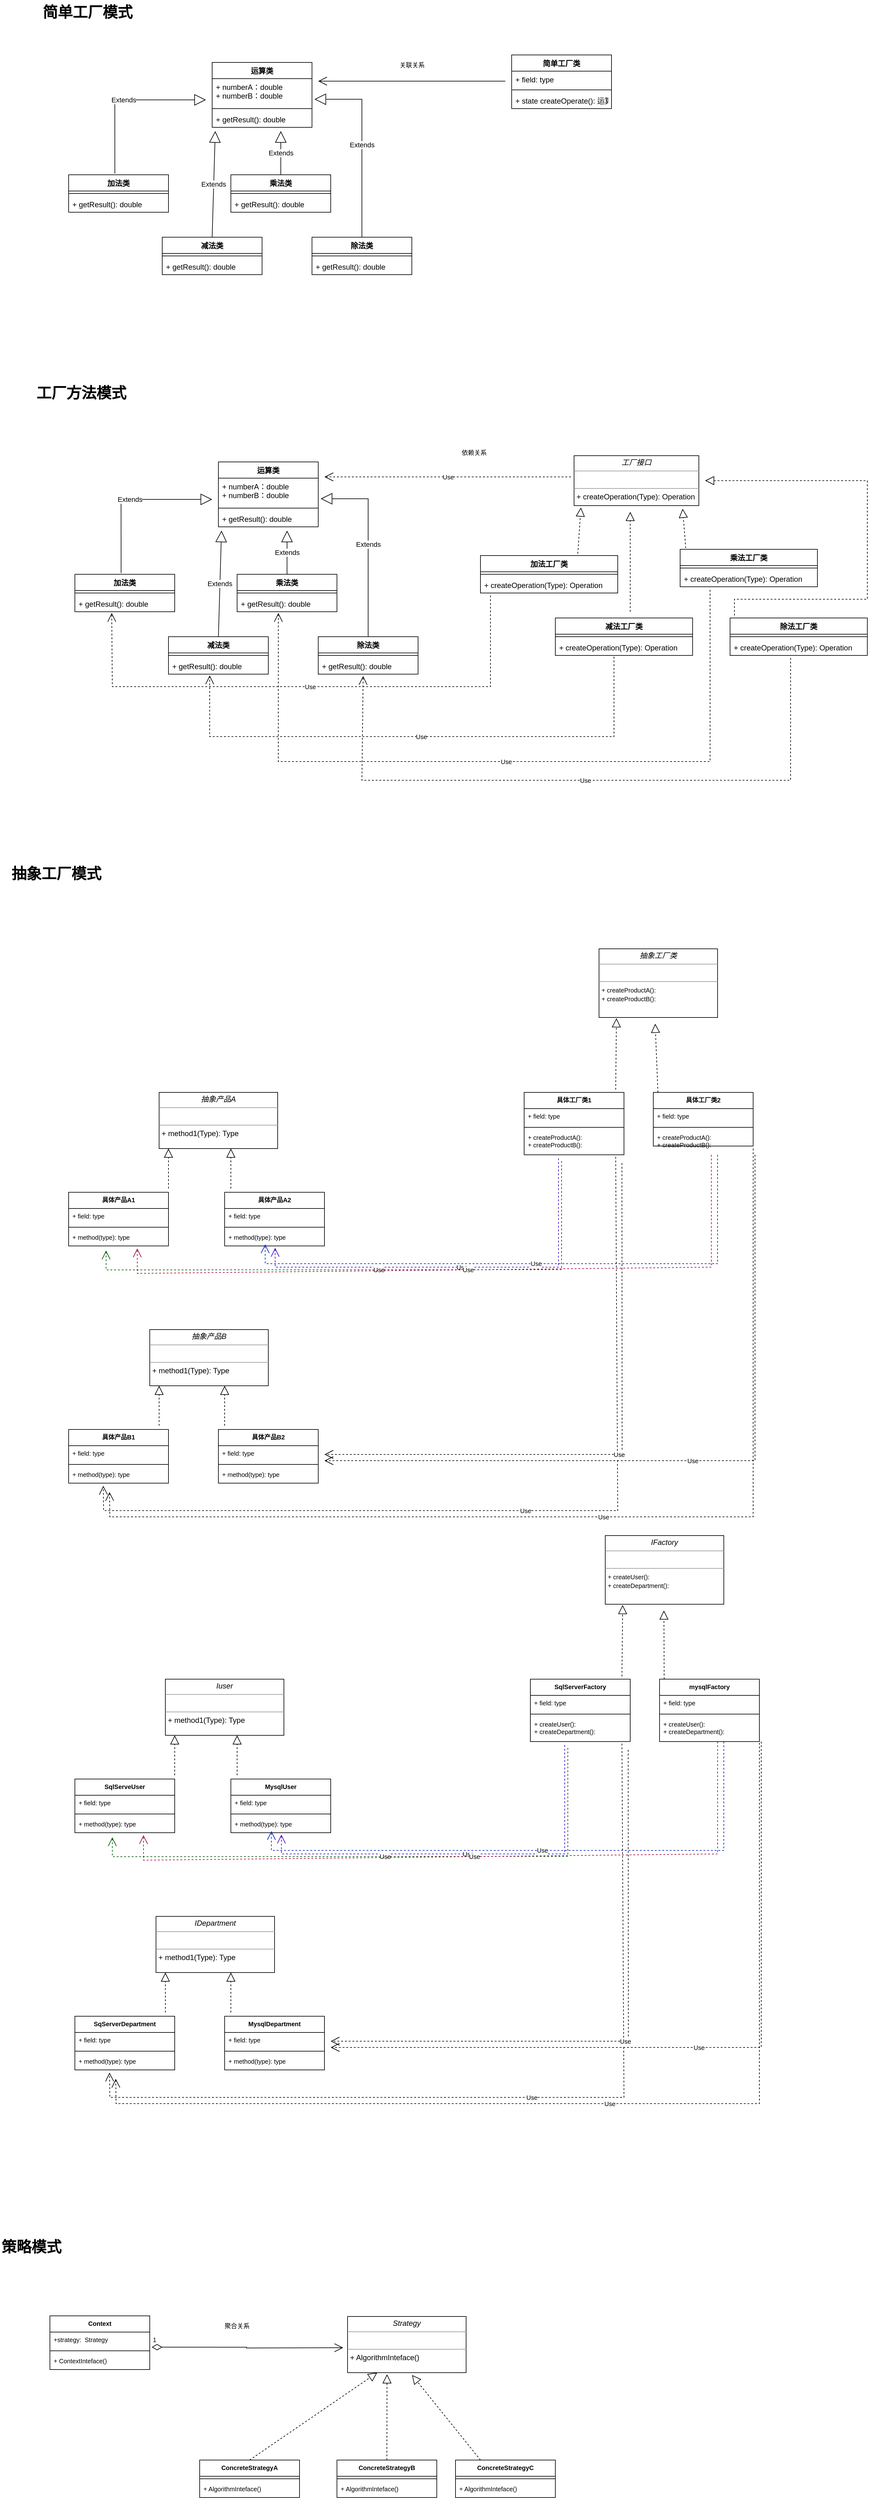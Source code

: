 <mxfile version="17.4.2" type="device"><diagram id="LfuRsLAASsEo20wmI-lQ" name="第 1 页"><mxGraphModel dx="1746" dy="1740" grid="1" gridSize="10" guides="1" tooltips="1" connect="1" arrows="1" fold="1" page="1" pageScale="1" pageWidth="827" pageHeight="1169" math="0" shadow="0"><root><mxCell id="0"/><mxCell id="1" parent="0"/><mxCell id="WpkR-8ZF4ciS7EirzkP0-6" value="运算类" style="swimlane;fontStyle=1;align=center;verticalAlign=top;childLayout=stackLayout;horizontal=1;startSize=26;horizontalStack=0;resizeParent=1;resizeParentMax=0;resizeLast=0;collapsible=1;marginBottom=0;" vertex="1" parent="1"><mxGeometry x="120" y="-340" width="160" height="104" as="geometry"/></mxCell><mxCell id="WpkR-8ZF4ciS7EirzkP0-7" value="+ numberA：double&#10;+ numberB：double" style="text;strokeColor=none;fillColor=none;align=left;verticalAlign=top;spacingLeft=4;spacingRight=4;overflow=hidden;rotatable=0;points=[[0,0.5],[1,0.5]];portConstraint=eastwest;" vertex="1" parent="WpkR-8ZF4ciS7EirzkP0-6"><mxGeometry y="26" width="160" height="44" as="geometry"/></mxCell><mxCell id="WpkR-8ZF4ciS7EirzkP0-8" value="" style="line;strokeWidth=1;fillColor=none;align=left;verticalAlign=middle;spacingTop=-1;spacingLeft=3;spacingRight=3;rotatable=0;labelPosition=right;points=[];portConstraint=eastwest;" vertex="1" parent="WpkR-8ZF4ciS7EirzkP0-6"><mxGeometry y="70" width="160" height="8" as="geometry"/></mxCell><mxCell id="WpkR-8ZF4ciS7EirzkP0-9" value="+ getResult(): double" style="text;strokeColor=none;fillColor=none;align=left;verticalAlign=top;spacingLeft=4;spacingRight=4;overflow=hidden;rotatable=0;points=[[0,0.5],[1,0.5]];portConstraint=eastwest;" vertex="1" parent="WpkR-8ZF4ciS7EirzkP0-6"><mxGeometry y="78" width="160" height="26" as="geometry"/></mxCell><mxCell id="WpkR-8ZF4ciS7EirzkP0-10" value="加法类" style="swimlane;fontStyle=1;align=center;verticalAlign=top;childLayout=stackLayout;horizontal=1;startSize=26;horizontalStack=0;resizeParent=1;resizeParentMax=0;resizeLast=0;collapsible=1;marginBottom=0;" vertex="1" parent="1"><mxGeometry x="-110" y="-160" width="160" height="60" as="geometry"/></mxCell><mxCell id="WpkR-8ZF4ciS7EirzkP0-12" value="" style="line;strokeWidth=1;fillColor=none;align=left;verticalAlign=middle;spacingTop=-1;spacingLeft=3;spacingRight=3;rotatable=0;labelPosition=right;points=[];portConstraint=eastwest;" vertex="1" parent="WpkR-8ZF4ciS7EirzkP0-10"><mxGeometry y="26" width="160" height="8" as="geometry"/></mxCell><mxCell id="WpkR-8ZF4ciS7EirzkP0-13" value="+ getResult(): double" style="text;strokeColor=none;fillColor=none;align=left;verticalAlign=top;spacingLeft=4;spacingRight=4;overflow=hidden;rotatable=0;points=[[0,0.5],[1,0.5]];portConstraint=eastwest;" vertex="1" parent="WpkR-8ZF4ciS7EirzkP0-10"><mxGeometry y="34" width="160" height="26" as="geometry"/></mxCell><mxCell id="WpkR-8ZF4ciS7EirzkP0-14" value="减法类" style="swimlane;fontStyle=1;align=center;verticalAlign=top;childLayout=stackLayout;horizontal=1;startSize=26;horizontalStack=0;resizeParent=1;resizeParentMax=0;resizeLast=0;collapsible=1;marginBottom=0;" vertex="1" parent="1"><mxGeometry x="40" y="-60" width="160" height="60" as="geometry"/></mxCell><mxCell id="WpkR-8ZF4ciS7EirzkP0-16" value="" style="line;strokeWidth=1;fillColor=none;align=left;verticalAlign=middle;spacingTop=-1;spacingLeft=3;spacingRight=3;rotatable=0;labelPosition=right;points=[];portConstraint=eastwest;" vertex="1" parent="WpkR-8ZF4ciS7EirzkP0-14"><mxGeometry y="26" width="160" height="8" as="geometry"/></mxCell><mxCell id="WpkR-8ZF4ciS7EirzkP0-17" value="+ getResult(): double" style="text;strokeColor=none;fillColor=none;align=left;verticalAlign=top;spacingLeft=4;spacingRight=4;overflow=hidden;rotatable=0;points=[[0,0.5],[1,0.5]];portConstraint=eastwest;" vertex="1" parent="WpkR-8ZF4ciS7EirzkP0-14"><mxGeometry y="34" width="160" height="26" as="geometry"/></mxCell><mxCell id="WpkR-8ZF4ciS7EirzkP0-18" value="乘法类" style="swimlane;fontStyle=1;align=center;verticalAlign=top;childLayout=stackLayout;horizontal=1;startSize=26;horizontalStack=0;resizeParent=1;resizeParentMax=0;resizeLast=0;collapsible=1;marginBottom=0;" vertex="1" parent="1"><mxGeometry x="150" y="-160" width="160" height="60" as="geometry"/></mxCell><mxCell id="WpkR-8ZF4ciS7EirzkP0-20" value="" style="line;strokeWidth=1;fillColor=none;align=left;verticalAlign=middle;spacingTop=-1;spacingLeft=3;spacingRight=3;rotatable=0;labelPosition=right;points=[];portConstraint=eastwest;" vertex="1" parent="WpkR-8ZF4ciS7EirzkP0-18"><mxGeometry y="26" width="160" height="8" as="geometry"/></mxCell><mxCell id="WpkR-8ZF4ciS7EirzkP0-21" value="+ getResult(): double" style="text;strokeColor=none;fillColor=none;align=left;verticalAlign=top;spacingLeft=4;spacingRight=4;overflow=hidden;rotatable=0;points=[[0,0.5],[1,0.5]];portConstraint=eastwest;" vertex="1" parent="WpkR-8ZF4ciS7EirzkP0-18"><mxGeometry y="34" width="160" height="26" as="geometry"/></mxCell><mxCell id="WpkR-8ZF4ciS7EirzkP0-22" value="除法类" style="swimlane;fontStyle=1;align=center;verticalAlign=top;childLayout=stackLayout;horizontal=1;startSize=26;horizontalStack=0;resizeParent=1;resizeParentMax=0;resizeLast=0;collapsible=1;marginBottom=0;" vertex="1" parent="1"><mxGeometry x="280" y="-60" width="160" height="60" as="geometry"/></mxCell><mxCell id="WpkR-8ZF4ciS7EirzkP0-24" value="" style="line;strokeWidth=1;fillColor=none;align=left;verticalAlign=middle;spacingTop=-1;spacingLeft=3;spacingRight=3;rotatable=0;labelPosition=right;points=[];portConstraint=eastwest;" vertex="1" parent="WpkR-8ZF4ciS7EirzkP0-22"><mxGeometry y="26" width="160" height="8" as="geometry"/></mxCell><mxCell id="WpkR-8ZF4ciS7EirzkP0-25" value="+ getResult(): double" style="text;strokeColor=none;fillColor=none;align=left;verticalAlign=top;spacingLeft=4;spacingRight=4;overflow=hidden;rotatable=0;points=[[0,0.5],[1,0.5]];portConstraint=eastwest;" vertex="1" parent="WpkR-8ZF4ciS7EirzkP0-22"><mxGeometry y="34" width="160" height="26" as="geometry"/></mxCell><mxCell id="WpkR-8ZF4ciS7EirzkP0-34" value="Extends" style="endArrow=block;endSize=16;endFill=0;html=1;rounded=0;exitX=0.463;exitY=-0.033;exitDx=0;exitDy=0;exitPerimeter=0;" edge="1" parent="1" source="WpkR-8ZF4ciS7EirzkP0-10"><mxGeometry width="160" relative="1" as="geometry"><mxPoint x="-140" y="-250" as="sourcePoint"/><mxPoint x="110" y="-280" as="targetPoint"/><Array as="points"><mxPoint x="-36" y="-280"/></Array></mxGeometry></mxCell><mxCell id="WpkR-8ZF4ciS7EirzkP0-36" value="Extends" style="endArrow=block;endSize=16;endFill=0;html=1;rounded=0;exitX=0.5;exitY=0;exitDx=0;exitDy=0;" edge="1" parent="1" source="WpkR-8ZF4ciS7EirzkP0-14"><mxGeometry width="160" relative="1" as="geometry"><mxPoint x="115" y="-60" as="sourcePoint"/><mxPoint x="125" y="-230" as="targetPoint"/></mxGeometry></mxCell><mxCell id="WpkR-8ZF4ciS7EirzkP0-37" value="Extends" style="endArrow=block;endSize=16;endFill=0;html=1;rounded=0;exitX=0.5;exitY=0;exitDx=0;exitDy=0;" edge="1" parent="1" source="WpkR-8ZF4ciS7EirzkP0-18"><mxGeometry width="160" relative="1" as="geometry"><mxPoint x="330" y="-230" as="sourcePoint"/><mxPoint x="230" y="-230" as="targetPoint"/></mxGeometry></mxCell><mxCell id="WpkR-8ZF4ciS7EirzkP0-38" value="Extends" style="endArrow=block;endSize=16;endFill=0;html=1;rounded=0;exitX=0.5;exitY=0;exitDx=0;exitDy=0;entryX=1.025;entryY=0.75;entryDx=0;entryDy=0;entryPerimeter=0;" edge="1" parent="1" source="WpkR-8ZF4ciS7EirzkP0-22" target="WpkR-8ZF4ciS7EirzkP0-7"><mxGeometry width="160" relative="1" as="geometry"><mxPoint x="390" y="-80" as="sourcePoint"/><mxPoint x="250" y="-230" as="targetPoint"/><Array as="points"><mxPoint x="360" y="-281"/></Array></mxGeometry></mxCell><mxCell id="WpkR-8ZF4ciS7EirzkP0-39" value="简单工厂类" style="swimlane;fontStyle=1;align=center;verticalAlign=top;childLayout=stackLayout;horizontal=1;startSize=26;horizontalStack=0;resizeParent=1;resizeParentMax=0;resizeLast=0;collapsible=1;marginBottom=0;" vertex="1" parent="1"><mxGeometry x="600" y="-352" width="160" height="86" as="geometry"/></mxCell><mxCell id="WpkR-8ZF4ciS7EirzkP0-40" value="+ field: type" style="text;strokeColor=none;fillColor=none;align=left;verticalAlign=top;spacingLeft=4;spacingRight=4;overflow=hidden;rotatable=0;points=[[0,0.5],[1,0.5]];portConstraint=eastwest;" vertex="1" parent="WpkR-8ZF4ciS7EirzkP0-39"><mxGeometry y="26" width="160" height="26" as="geometry"/></mxCell><mxCell id="WpkR-8ZF4ciS7EirzkP0-41" value="" style="line;strokeWidth=1;fillColor=none;align=left;verticalAlign=middle;spacingTop=-1;spacingLeft=3;spacingRight=3;rotatable=0;labelPosition=right;points=[];portConstraint=eastwest;" vertex="1" parent="WpkR-8ZF4ciS7EirzkP0-39"><mxGeometry y="52" width="160" height="8" as="geometry"/></mxCell><mxCell id="WpkR-8ZF4ciS7EirzkP0-42" value="+ state createOperate(): 运算类" style="text;strokeColor=none;fillColor=none;align=left;verticalAlign=top;spacingLeft=4;spacingRight=4;overflow=hidden;rotatable=0;points=[[0,0.5],[1,0.5]];portConstraint=eastwest;" vertex="1" parent="WpkR-8ZF4ciS7EirzkP0-39"><mxGeometry y="60" width="160" height="26" as="geometry"/></mxCell><mxCell id="WpkR-8ZF4ciS7EirzkP0-43" value="" style="endArrow=open;endFill=1;endSize=12;html=1;rounded=0;" edge="1" parent="1"><mxGeometry width="160" relative="1" as="geometry"><mxPoint x="590" y="-310" as="sourcePoint"/><mxPoint x="290" y="-310" as="targetPoint"/></mxGeometry></mxCell><mxCell id="WpkR-8ZF4ciS7EirzkP0-44" value="&lt;span style=&quot;font-weight: normal&quot;&gt;&lt;font style=&quot;font-size: 10px&quot;&gt;关联关系&lt;/font&gt;&lt;/span&gt;" style="text;strokeColor=none;fillColor=none;html=1;fontSize=24;fontStyle=1;verticalAlign=middle;align=center;" vertex="1" parent="1"><mxGeometry x="390" y="-360" width="100" height="40" as="geometry"/></mxCell><mxCell id="WpkR-8ZF4ciS7EirzkP0-47" value="简单工厂模式" style="text;strokeColor=none;fillColor=none;html=1;fontSize=24;fontStyle=1;verticalAlign=middle;align=center;" vertex="1" parent="1"><mxGeometry x="-130" y="-440" width="100" height="40" as="geometry"/></mxCell><mxCell id="WpkR-8ZF4ciS7EirzkP0-48" value="工厂方法模式" style="text;strokeColor=none;fillColor=none;html=1;fontSize=24;fontStyle=1;verticalAlign=middle;align=center;" vertex="1" parent="1"><mxGeometry x="-140" y="170" width="100" height="40" as="geometry"/></mxCell><mxCell id="WpkR-8ZF4ciS7EirzkP0-57" value="运算类" style="swimlane;fontStyle=1;align=center;verticalAlign=top;childLayout=stackLayout;horizontal=1;startSize=26;horizontalStack=0;resizeParent=1;resizeParentMax=0;resizeLast=0;collapsible=1;marginBottom=0;" vertex="1" parent="1"><mxGeometry x="130" y="300" width="160" height="104" as="geometry"/></mxCell><mxCell id="WpkR-8ZF4ciS7EirzkP0-58" value="+ numberA：double&#10;+ numberB：double" style="text;strokeColor=none;fillColor=none;align=left;verticalAlign=top;spacingLeft=4;spacingRight=4;overflow=hidden;rotatable=0;points=[[0,0.5],[1,0.5]];portConstraint=eastwest;" vertex="1" parent="WpkR-8ZF4ciS7EirzkP0-57"><mxGeometry y="26" width="160" height="44" as="geometry"/></mxCell><mxCell id="WpkR-8ZF4ciS7EirzkP0-59" value="" style="line;strokeWidth=1;fillColor=none;align=left;verticalAlign=middle;spacingTop=-1;spacingLeft=3;spacingRight=3;rotatable=0;labelPosition=right;points=[];portConstraint=eastwest;" vertex="1" parent="WpkR-8ZF4ciS7EirzkP0-57"><mxGeometry y="70" width="160" height="8" as="geometry"/></mxCell><mxCell id="WpkR-8ZF4ciS7EirzkP0-60" value="+ getResult(): double" style="text;strokeColor=none;fillColor=none;align=left;verticalAlign=top;spacingLeft=4;spacingRight=4;overflow=hidden;rotatable=0;points=[[0,0.5],[1,0.5]];portConstraint=eastwest;" vertex="1" parent="WpkR-8ZF4ciS7EirzkP0-57"><mxGeometry y="78" width="160" height="26" as="geometry"/></mxCell><mxCell id="WpkR-8ZF4ciS7EirzkP0-61" value="加法类" style="swimlane;fontStyle=1;align=center;verticalAlign=top;childLayout=stackLayout;horizontal=1;startSize=26;horizontalStack=0;resizeParent=1;resizeParentMax=0;resizeLast=0;collapsible=1;marginBottom=0;" vertex="1" parent="1"><mxGeometry x="-100" y="480" width="160" height="60" as="geometry"/></mxCell><mxCell id="WpkR-8ZF4ciS7EirzkP0-62" value="" style="line;strokeWidth=1;fillColor=none;align=left;verticalAlign=middle;spacingTop=-1;spacingLeft=3;spacingRight=3;rotatable=0;labelPosition=right;points=[];portConstraint=eastwest;" vertex="1" parent="WpkR-8ZF4ciS7EirzkP0-61"><mxGeometry y="26" width="160" height="8" as="geometry"/></mxCell><mxCell id="WpkR-8ZF4ciS7EirzkP0-63" value="+ getResult(): double" style="text;strokeColor=none;fillColor=none;align=left;verticalAlign=top;spacingLeft=4;spacingRight=4;overflow=hidden;rotatable=0;points=[[0,0.5],[1,0.5]];portConstraint=eastwest;" vertex="1" parent="WpkR-8ZF4ciS7EirzkP0-61"><mxGeometry y="34" width="160" height="26" as="geometry"/></mxCell><mxCell id="WpkR-8ZF4ciS7EirzkP0-64" value="减法类" style="swimlane;fontStyle=1;align=center;verticalAlign=top;childLayout=stackLayout;horizontal=1;startSize=26;horizontalStack=0;resizeParent=1;resizeParentMax=0;resizeLast=0;collapsible=1;marginBottom=0;" vertex="1" parent="1"><mxGeometry x="50" y="580" width="160" height="60" as="geometry"/></mxCell><mxCell id="WpkR-8ZF4ciS7EirzkP0-65" value="" style="line;strokeWidth=1;fillColor=none;align=left;verticalAlign=middle;spacingTop=-1;spacingLeft=3;spacingRight=3;rotatable=0;labelPosition=right;points=[];portConstraint=eastwest;" vertex="1" parent="WpkR-8ZF4ciS7EirzkP0-64"><mxGeometry y="26" width="160" height="8" as="geometry"/></mxCell><mxCell id="WpkR-8ZF4ciS7EirzkP0-66" value="+ getResult(): double" style="text;strokeColor=none;fillColor=none;align=left;verticalAlign=top;spacingLeft=4;spacingRight=4;overflow=hidden;rotatable=0;points=[[0,0.5],[1,0.5]];portConstraint=eastwest;" vertex="1" parent="WpkR-8ZF4ciS7EirzkP0-64"><mxGeometry y="34" width="160" height="26" as="geometry"/></mxCell><mxCell id="WpkR-8ZF4ciS7EirzkP0-67" value="乘法类" style="swimlane;fontStyle=1;align=center;verticalAlign=top;childLayout=stackLayout;horizontal=1;startSize=26;horizontalStack=0;resizeParent=1;resizeParentMax=0;resizeLast=0;collapsible=1;marginBottom=0;" vertex="1" parent="1"><mxGeometry x="160" y="480" width="160" height="60" as="geometry"/></mxCell><mxCell id="WpkR-8ZF4ciS7EirzkP0-68" value="" style="line;strokeWidth=1;fillColor=none;align=left;verticalAlign=middle;spacingTop=-1;spacingLeft=3;spacingRight=3;rotatable=0;labelPosition=right;points=[];portConstraint=eastwest;" vertex="1" parent="WpkR-8ZF4ciS7EirzkP0-67"><mxGeometry y="26" width="160" height="8" as="geometry"/></mxCell><mxCell id="WpkR-8ZF4ciS7EirzkP0-69" value="+ getResult(): double" style="text;strokeColor=none;fillColor=none;align=left;verticalAlign=top;spacingLeft=4;spacingRight=4;overflow=hidden;rotatable=0;points=[[0,0.5],[1,0.5]];portConstraint=eastwest;" vertex="1" parent="WpkR-8ZF4ciS7EirzkP0-67"><mxGeometry y="34" width="160" height="26" as="geometry"/></mxCell><mxCell id="WpkR-8ZF4ciS7EirzkP0-70" value="除法类" style="swimlane;fontStyle=1;align=center;verticalAlign=top;childLayout=stackLayout;horizontal=1;startSize=26;horizontalStack=0;resizeParent=1;resizeParentMax=0;resizeLast=0;collapsible=1;marginBottom=0;" vertex="1" parent="1"><mxGeometry x="290" y="580" width="160" height="60" as="geometry"/></mxCell><mxCell id="WpkR-8ZF4ciS7EirzkP0-71" value="" style="line;strokeWidth=1;fillColor=none;align=left;verticalAlign=middle;spacingTop=-1;spacingLeft=3;spacingRight=3;rotatable=0;labelPosition=right;points=[];portConstraint=eastwest;" vertex="1" parent="WpkR-8ZF4ciS7EirzkP0-70"><mxGeometry y="26" width="160" height="8" as="geometry"/></mxCell><mxCell id="WpkR-8ZF4ciS7EirzkP0-72" value="+ getResult(): double" style="text;strokeColor=none;fillColor=none;align=left;verticalAlign=top;spacingLeft=4;spacingRight=4;overflow=hidden;rotatable=0;points=[[0,0.5],[1,0.5]];portConstraint=eastwest;" vertex="1" parent="WpkR-8ZF4ciS7EirzkP0-70"><mxGeometry y="34" width="160" height="26" as="geometry"/></mxCell><mxCell id="WpkR-8ZF4ciS7EirzkP0-73" value="Extends" style="endArrow=block;endSize=16;endFill=0;html=1;rounded=0;exitX=0.463;exitY=-0.033;exitDx=0;exitDy=0;exitPerimeter=0;" edge="1" parent="1" source="WpkR-8ZF4ciS7EirzkP0-61"><mxGeometry width="160" relative="1" as="geometry"><mxPoint x="-130" y="390" as="sourcePoint"/><mxPoint x="120" y="360" as="targetPoint"/><Array as="points"><mxPoint x="-26" y="360"/></Array></mxGeometry></mxCell><mxCell id="WpkR-8ZF4ciS7EirzkP0-74" value="Extends" style="endArrow=block;endSize=16;endFill=0;html=1;rounded=0;exitX=0.5;exitY=0;exitDx=0;exitDy=0;" edge="1" parent="1" source="WpkR-8ZF4ciS7EirzkP0-64"><mxGeometry width="160" relative="1" as="geometry"><mxPoint x="125" y="580" as="sourcePoint"/><mxPoint x="135" y="410" as="targetPoint"/></mxGeometry></mxCell><mxCell id="WpkR-8ZF4ciS7EirzkP0-75" value="Extends" style="endArrow=block;endSize=16;endFill=0;html=1;rounded=0;exitX=0.5;exitY=0;exitDx=0;exitDy=0;" edge="1" parent="1" source="WpkR-8ZF4ciS7EirzkP0-67"><mxGeometry width="160" relative="1" as="geometry"><mxPoint x="340" y="410" as="sourcePoint"/><mxPoint x="240" y="410" as="targetPoint"/></mxGeometry></mxCell><mxCell id="WpkR-8ZF4ciS7EirzkP0-76" value="Extends" style="endArrow=block;endSize=16;endFill=0;html=1;rounded=0;exitX=0.5;exitY=0;exitDx=0;exitDy=0;entryX=1.025;entryY=0.75;entryDx=0;entryDy=0;entryPerimeter=0;" edge="1" parent="1" source="WpkR-8ZF4ciS7EirzkP0-70" target="WpkR-8ZF4ciS7EirzkP0-58"><mxGeometry width="160" relative="1" as="geometry"><mxPoint x="400" y="560" as="sourcePoint"/><mxPoint x="260" y="410" as="targetPoint"/><Array as="points"><mxPoint x="370" y="359"/></Array></mxGeometry></mxCell><mxCell id="WpkR-8ZF4ciS7EirzkP0-84" value="&lt;p style=&quot;margin: 0px ; margin-top: 4px ; text-align: center&quot;&gt;&lt;i&gt;工厂接口&lt;/i&gt;&lt;/p&gt;&lt;hr size=&quot;1&quot;&gt;&lt;p style=&quot;margin: 0px ; margin-left: 4px&quot;&gt;&lt;br&gt;&lt;/p&gt;&lt;hr size=&quot;1&quot;&gt;&lt;p style=&quot;margin: 0px ; margin-left: 4px&quot;&gt;+&amp;nbsp;createOperation(Type): Operation&lt;br&gt;&lt;br&gt;&lt;/p&gt;" style="verticalAlign=top;align=left;overflow=fill;fontSize=12;fontFamily=Helvetica;html=1;" vertex="1" parent="1"><mxGeometry x="700" y="290" width="200" height="80" as="geometry"/></mxCell><mxCell id="WpkR-8ZF4ciS7EirzkP0-85" value="Use" style="endArrow=open;endSize=12;dashed=1;html=1;rounded=0;fontSize=10;exitX=-0.025;exitY=0.425;exitDx=0;exitDy=0;exitPerimeter=0;" edge="1" parent="1" source="WpkR-8ZF4ciS7EirzkP0-84"><mxGeometry width="160" relative="1" as="geometry"><mxPoint x="460" y="260" as="sourcePoint"/><mxPoint x="300" y="324" as="targetPoint"/></mxGeometry></mxCell><mxCell id="WpkR-8ZF4ciS7EirzkP0-86" value="依赖关系" style="text;html=1;strokeColor=none;fillColor=none;align=center;verticalAlign=middle;whiteSpace=wrap;rounded=0;fontSize=10;" vertex="1" parent="1"><mxGeometry x="480" y="270" width="120" height="30" as="geometry"/></mxCell><mxCell id="WpkR-8ZF4ciS7EirzkP0-87" value="加法工厂类" style="swimlane;fontStyle=1;align=center;verticalAlign=top;childLayout=stackLayout;horizontal=1;startSize=26;horizontalStack=0;resizeParent=1;resizeParentMax=0;resizeLast=0;collapsible=1;marginBottom=0;" vertex="1" parent="1"><mxGeometry x="550" y="450" width="220" height="60" as="geometry"/></mxCell><mxCell id="WpkR-8ZF4ciS7EirzkP0-88" value="" style="line;strokeWidth=1;fillColor=none;align=left;verticalAlign=middle;spacingTop=-1;spacingLeft=3;spacingRight=3;rotatable=0;labelPosition=right;points=[];portConstraint=eastwest;" vertex="1" parent="WpkR-8ZF4ciS7EirzkP0-87"><mxGeometry y="26" width="220" height="8" as="geometry"/></mxCell><mxCell id="WpkR-8ZF4ciS7EirzkP0-89" value="+ createOperation(Type): Operation" style="text;strokeColor=none;fillColor=none;align=left;verticalAlign=top;spacingLeft=4;spacingRight=4;overflow=hidden;rotatable=0;points=[[0,0.5],[1,0.5]];portConstraint=eastwest;" vertex="1" parent="WpkR-8ZF4ciS7EirzkP0-87"><mxGeometry y="34" width="220" height="26" as="geometry"/></mxCell><mxCell id="WpkR-8ZF4ciS7EirzkP0-90" value="减法工厂类" style="swimlane;fontStyle=1;align=center;verticalAlign=top;childLayout=stackLayout;horizontal=1;startSize=26;horizontalStack=0;resizeParent=1;resizeParentMax=0;resizeLast=0;collapsible=1;marginBottom=0;" vertex="1" parent="1"><mxGeometry x="670" y="550" width="220" height="60" as="geometry"/></mxCell><mxCell id="WpkR-8ZF4ciS7EirzkP0-91" value="" style="line;strokeWidth=1;fillColor=none;align=left;verticalAlign=middle;spacingTop=-1;spacingLeft=3;spacingRight=3;rotatable=0;labelPosition=right;points=[];portConstraint=eastwest;" vertex="1" parent="WpkR-8ZF4ciS7EirzkP0-90"><mxGeometry y="26" width="220" height="8" as="geometry"/></mxCell><mxCell id="WpkR-8ZF4ciS7EirzkP0-92" value="+ createOperation(Type): Operation" style="text;strokeColor=none;fillColor=none;align=left;verticalAlign=top;spacingLeft=4;spacingRight=4;overflow=hidden;rotatable=0;points=[[0,0.5],[1,0.5]];portConstraint=eastwest;" vertex="1" parent="WpkR-8ZF4ciS7EirzkP0-90"><mxGeometry y="34" width="220" height="26" as="geometry"/></mxCell><mxCell id="WpkR-8ZF4ciS7EirzkP0-93" value="乘法工厂类" style="swimlane;fontStyle=1;align=center;verticalAlign=top;childLayout=stackLayout;horizontal=1;startSize=26;horizontalStack=0;resizeParent=1;resizeParentMax=0;resizeLast=0;collapsible=1;marginBottom=0;" vertex="1" parent="1"><mxGeometry x="870" y="440" width="220" height="60" as="geometry"/></mxCell><mxCell id="WpkR-8ZF4ciS7EirzkP0-94" value="" style="line;strokeWidth=1;fillColor=none;align=left;verticalAlign=middle;spacingTop=-1;spacingLeft=3;spacingRight=3;rotatable=0;labelPosition=right;points=[];portConstraint=eastwest;" vertex="1" parent="WpkR-8ZF4ciS7EirzkP0-93"><mxGeometry y="26" width="220" height="8" as="geometry"/></mxCell><mxCell id="WpkR-8ZF4ciS7EirzkP0-95" value="+ createOperation(Type): Operation" style="text;strokeColor=none;fillColor=none;align=left;verticalAlign=top;spacingLeft=4;spacingRight=4;overflow=hidden;rotatable=0;points=[[0,0.5],[1,0.5]];portConstraint=eastwest;" vertex="1" parent="WpkR-8ZF4ciS7EirzkP0-93"><mxGeometry y="34" width="220" height="26" as="geometry"/></mxCell><mxCell id="WpkR-8ZF4ciS7EirzkP0-96" value="除法工厂类" style="swimlane;fontStyle=1;align=center;verticalAlign=top;childLayout=stackLayout;horizontal=1;startSize=26;horizontalStack=0;resizeParent=1;resizeParentMax=0;resizeLast=0;collapsible=1;marginBottom=0;" vertex="1" parent="1"><mxGeometry x="950" y="550" width="220" height="60" as="geometry"/></mxCell><mxCell id="WpkR-8ZF4ciS7EirzkP0-97" value="" style="line;strokeWidth=1;fillColor=none;align=left;verticalAlign=middle;spacingTop=-1;spacingLeft=3;spacingRight=3;rotatable=0;labelPosition=right;points=[];portConstraint=eastwest;" vertex="1" parent="WpkR-8ZF4ciS7EirzkP0-96"><mxGeometry y="26" width="220" height="8" as="geometry"/></mxCell><mxCell id="WpkR-8ZF4ciS7EirzkP0-98" value="+ createOperation(Type): Operation" style="text;strokeColor=none;fillColor=none;align=left;verticalAlign=top;spacingLeft=4;spacingRight=4;overflow=hidden;rotatable=0;points=[[0,0.5],[1,0.5]];portConstraint=eastwest;" vertex="1" parent="WpkR-8ZF4ciS7EirzkP0-96"><mxGeometry y="34" width="220" height="26" as="geometry"/></mxCell><mxCell id="WpkR-8ZF4ciS7EirzkP0-99" value="" style="endArrow=block;dashed=1;endFill=0;endSize=12;html=1;rounded=0;fontSize=10;exitX=0.709;exitY=-0.05;exitDx=0;exitDy=0;exitPerimeter=0;entryX=0.055;entryY=1.038;entryDx=0;entryDy=0;entryPerimeter=0;" edge="1" parent="1" source="WpkR-8ZF4ciS7EirzkP0-87" target="WpkR-8ZF4ciS7EirzkP0-84"><mxGeometry width="160" relative="1" as="geometry"><mxPoint x="720" y="420" as="sourcePoint"/><mxPoint x="880" y="420" as="targetPoint"/></mxGeometry></mxCell><mxCell id="WpkR-8ZF4ciS7EirzkP0-100" value="" style="endArrow=block;dashed=1;endFill=0;endSize=12;html=1;rounded=0;fontSize=10;exitX=0.041;exitY=-0.033;exitDx=0;exitDy=0;exitPerimeter=0;entryX=0.87;entryY=1.063;entryDx=0;entryDy=0;entryPerimeter=0;" edge="1" parent="1" source="WpkR-8ZF4ciS7EirzkP0-93" target="WpkR-8ZF4ciS7EirzkP0-84"><mxGeometry width="160" relative="1" as="geometry"><mxPoint x="715.98" y="457" as="sourcePoint"/><mxPoint x="721" y="383.04" as="targetPoint"/></mxGeometry></mxCell><mxCell id="WpkR-8ZF4ciS7EirzkP0-101" value="" style="endArrow=block;dashed=1;endFill=0;endSize=12;html=1;rounded=0;fontSize=10;" edge="1" parent="1"><mxGeometry width="160" relative="1" as="geometry"><mxPoint x="790" y="540" as="sourcePoint"/><mxPoint x="790" y="380" as="targetPoint"/></mxGeometry></mxCell><mxCell id="WpkR-8ZF4ciS7EirzkP0-102" value="" style="endArrow=block;dashed=1;endFill=0;endSize=12;html=1;rounded=0;fontSize=10;exitX=0.032;exitY=-0.067;exitDx=0;exitDy=0;exitPerimeter=0;" edge="1" parent="1" source="WpkR-8ZF4ciS7EirzkP0-96"><mxGeometry width="160" relative="1" as="geometry"><mxPoint x="735.98" y="477" as="sourcePoint"/><mxPoint x="910" y="330" as="targetPoint"/><Array as="points"><mxPoint x="957" y="520"/><mxPoint x="1170" y="520"/><mxPoint x="1170" y="330"/></Array></mxGeometry></mxCell><mxCell id="WpkR-8ZF4ciS7EirzkP0-103" value="Use" style="endArrow=open;endSize=12;dashed=1;html=1;rounded=0;fontSize=10;exitX=0.073;exitY=1.154;exitDx=0;exitDy=0;exitPerimeter=0;entryX=0.369;entryY=1.077;entryDx=0;entryDy=0;entryPerimeter=0;" edge="1" parent="1" source="WpkR-8ZF4ciS7EirzkP0-89" target="WpkR-8ZF4ciS7EirzkP0-63"><mxGeometry width="160" relative="1" as="geometry"><mxPoint x="240" y="890" as="sourcePoint"/><mxPoint x="400" y="890" as="targetPoint"/><Array as="points"><mxPoint x="566" y="660"/><mxPoint x="-40" y="660"/></Array></mxGeometry></mxCell><mxCell id="WpkR-8ZF4ciS7EirzkP0-104" value="Use" style="endArrow=open;endSize=12;dashed=1;html=1;rounded=0;fontSize=10;exitX=0.427;exitY=1.077;exitDx=0;exitDy=0;exitPerimeter=0;entryX=0.413;entryY=1.077;entryDx=0;entryDy=0;entryPerimeter=0;" edge="1" parent="1" source="WpkR-8ZF4ciS7EirzkP0-92" target="WpkR-8ZF4ciS7EirzkP0-66"><mxGeometry width="160" relative="1" as="geometry"><mxPoint x="500" y="840" as="sourcePoint"/><mxPoint x="660" y="840" as="targetPoint"/><Array as="points"><mxPoint x="764" y="740"/><mxPoint x="116" y="740"/></Array></mxGeometry></mxCell><mxCell id="WpkR-8ZF4ciS7EirzkP0-105" value="Use" style="endArrow=open;endSize=12;dashed=1;html=1;rounded=0;fontSize=10;exitX=0.218;exitY=1.192;exitDx=0;exitDy=0;exitPerimeter=0;entryX=0.413;entryY=1.077;entryDx=0;entryDy=0;entryPerimeter=0;" edge="1" parent="1" source="WpkR-8ZF4ciS7EirzkP0-95" target="WpkR-8ZF4ciS7EirzkP0-69"><mxGeometry width="160" relative="1" as="geometry"><mxPoint x="840" y="850" as="sourcePoint"/><mxPoint x="1000" y="850" as="targetPoint"/><Array as="points"><mxPoint x="918" y="780"/><mxPoint x="226" y="780"/></Array></mxGeometry></mxCell><mxCell id="WpkR-8ZF4ciS7EirzkP0-106" value="Use" style="endArrow=open;endSize=12;dashed=1;html=1;rounded=0;fontSize=10;exitX=0.441;exitY=1.154;exitDx=0;exitDy=0;exitPerimeter=0;entryX=0.45;entryY=1.115;entryDx=0;entryDy=0;entryPerimeter=0;" edge="1" parent="1" source="WpkR-8ZF4ciS7EirzkP0-98" target="WpkR-8ZF4ciS7EirzkP0-72"><mxGeometry width="160" relative="1" as="geometry"><mxPoint x="1020" y="750" as="sourcePoint"/><mxPoint x="1180" y="750" as="targetPoint"/><Array as="points"><mxPoint x="1047" y="810"/><mxPoint x="360" y="810"/></Array></mxGeometry></mxCell><mxCell id="WpkR-8ZF4ciS7EirzkP0-107" value="抽象工厂模式" style="text;strokeColor=none;fillColor=none;html=1;fontSize=24;fontStyle=1;verticalAlign=middle;align=center;" vertex="1" parent="1"><mxGeometry x="-180" y="940" width="100" height="40" as="geometry"/></mxCell><mxCell id="WpkR-8ZF4ciS7EirzkP0-108" value="&lt;p style=&quot;margin: 0px ; margin-top: 4px ; text-align: center&quot;&gt;&lt;i&gt;抽象工厂类&lt;/i&gt;&lt;/p&gt;&lt;hr size=&quot;1&quot;&gt;&lt;p style=&quot;margin: 0px ; margin-left: 4px&quot;&gt;&lt;br&gt;&lt;/p&gt;&lt;hr size=&quot;1&quot;&gt;&lt;p style=&quot;margin: 0px ; margin-left: 4px&quot;&gt;&lt;span style=&quot;font-size: 10px&quot;&gt;+&amp;nbsp;createProductA():&lt;/span&gt;&lt;br style=&quot;padding: 0px ; margin: 0px ; font-size: 10px&quot;&gt;&lt;span style=&quot;font-size: 10px&quot;&gt;+&amp;nbsp;createProductB():&lt;/span&gt;&lt;br&gt;&lt;/p&gt;" style="verticalAlign=top;align=left;overflow=fill;fontSize=12;fontFamily=Helvetica;html=1;" vertex="1" parent="1"><mxGeometry x="740" y="1080" width="190" height="110" as="geometry"/></mxCell><mxCell id="WpkR-8ZF4ciS7EirzkP0-109" value="具体工厂类1" style="swimlane;fontStyle=1;align=center;verticalAlign=top;childLayout=stackLayout;horizontal=1;startSize=26;horizontalStack=0;resizeParent=1;resizeParentMax=0;resizeLast=0;collapsible=1;marginBottom=0;fontSize=10;" vertex="1" parent="1"><mxGeometry x="620" y="1310" width="160" height="100" as="geometry"/></mxCell><mxCell id="WpkR-8ZF4ciS7EirzkP0-110" value="+ field: type" style="text;strokeColor=none;fillColor=none;align=left;verticalAlign=top;spacingLeft=4;spacingRight=4;overflow=hidden;rotatable=0;points=[[0,0.5],[1,0.5]];portConstraint=eastwest;fontSize=10;" vertex="1" parent="WpkR-8ZF4ciS7EirzkP0-109"><mxGeometry y="26" width="160" height="26" as="geometry"/></mxCell><mxCell id="WpkR-8ZF4ciS7EirzkP0-111" value="" style="line;strokeWidth=1;fillColor=none;align=left;verticalAlign=middle;spacingTop=-1;spacingLeft=3;spacingRight=3;rotatable=0;labelPosition=right;points=[];portConstraint=eastwest;fontSize=10;" vertex="1" parent="WpkR-8ZF4ciS7EirzkP0-109"><mxGeometry y="52" width="160" height="8" as="geometry"/></mxCell><mxCell id="WpkR-8ZF4ciS7EirzkP0-112" value="+ createProductA():&#10;+ createProductB():" style="text;strokeColor=none;fillColor=none;align=left;verticalAlign=top;spacingLeft=4;spacingRight=4;overflow=hidden;rotatable=0;points=[[0,0.5],[1,0.5]];portConstraint=eastwest;fontSize=10;" vertex="1" parent="WpkR-8ZF4ciS7EirzkP0-109"><mxGeometry y="60" width="160" height="40" as="geometry"/></mxCell><mxCell id="WpkR-8ZF4ciS7EirzkP0-113" value="具体工厂类2" style="swimlane;fontStyle=1;align=center;verticalAlign=top;childLayout=stackLayout;horizontal=1;startSize=26;horizontalStack=0;resizeParent=1;resizeParentMax=0;resizeLast=0;collapsible=1;marginBottom=0;fontSize=10;" vertex="1" parent="1"><mxGeometry x="827" y="1310" width="160" height="86" as="geometry"/></mxCell><mxCell id="WpkR-8ZF4ciS7EirzkP0-114" value="+ field: type" style="text;strokeColor=none;fillColor=none;align=left;verticalAlign=top;spacingLeft=4;spacingRight=4;overflow=hidden;rotatable=0;points=[[0,0.5],[1,0.5]];portConstraint=eastwest;fontSize=10;" vertex="1" parent="WpkR-8ZF4ciS7EirzkP0-113"><mxGeometry y="26" width="160" height="26" as="geometry"/></mxCell><mxCell id="WpkR-8ZF4ciS7EirzkP0-115" value="" style="line;strokeWidth=1;fillColor=none;align=left;verticalAlign=middle;spacingTop=-1;spacingLeft=3;spacingRight=3;rotatable=0;labelPosition=right;points=[];portConstraint=eastwest;fontSize=10;" vertex="1" parent="WpkR-8ZF4ciS7EirzkP0-113"><mxGeometry y="52" width="160" height="8" as="geometry"/></mxCell><mxCell id="WpkR-8ZF4ciS7EirzkP0-116" value="+ createProductA():&#10;+ createProductB():" style="text;strokeColor=none;fillColor=none;align=left;verticalAlign=top;spacingLeft=4;spacingRight=4;overflow=hidden;rotatable=0;points=[[0,0.5],[1,0.5]];portConstraint=eastwest;fontSize=10;" vertex="1" parent="WpkR-8ZF4ciS7EirzkP0-113"><mxGeometry y="60" width="160" height="26" as="geometry"/></mxCell><mxCell id="WpkR-8ZF4ciS7EirzkP0-117" value="&lt;p style=&quot;margin: 0px ; margin-top: 4px ; text-align: center&quot;&gt;&lt;i&gt;抽象产品A&lt;/i&gt;&lt;/p&gt;&lt;hr size=&quot;1&quot;&gt;&lt;p style=&quot;margin: 0px ; margin-left: 4px&quot;&gt;&lt;br&gt;&lt;/p&gt;&lt;hr size=&quot;1&quot;&gt;&lt;p style=&quot;margin: 0px ; margin-left: 4px&quot;&gt;+ method1(Type): Type&lt;br&gt;&lt;br&gt;&lt;/p&gt;" style="verticalAlign=top;align=left;overflow=fill;fontSize=12;fontFamily=Helvetica;html=1;" vertex="1" parent="1"><mxGeometry x="35" y="1310" width="190" height="90" as="geometry"/></mxCell><mxCell id="WpkR-8ZF4ciS7EirzkP0-118" value="&lt;p style=&quot;margin: 0px ; margin-top: 4px ; text-align: center&quot;&gt;&lt;i&gt;抽象产品B&lt;/i&gt;&lt;/p&gt;&lt;hr size=&quot;1&quot;&gt;&lt;p style=&quot;margin: 0px ; margin-left: 4px&quot;&gt;&lt;br&gt;&lt;/p&gt;&lt;hr size=&quot;1&quot;&gt;&lt;p style=&quot;margin: 0px ; margin-left: 4px&quot;&gt;+ method1(Type): Type&lt;br&gt;&lt;br&gt;&lt;/p&gt;" style="verticalAlign=top;align=left;overflow=fill;fontSize=12;fontFamily=Helvetica;html=1;" vertex="1" parent="1"><mxGeometry x="20" y="1690" width="190" height="90" as="geometry"/></mxCell><mxCell id="WpkR-8ZF4ciS7EirzkP0-119" value="具体产品A1" style="swimlane;fontStyle=1;align=center;verticalAlign=top;childLayout=stackLayout;horizontal=1;startSize=26;horizontalStack=0;resizeParent=1;resizeParentMax=0;resizeLast=0;collapsible=1;marginBottom=0;fontSize=10;" vertex="1" parent="1"><mxGeometry x="-110" y="1470" width="160" height="86" as="geometry"/></mxCell><mxCell id="WpkR-8ZF4ciS7EirzkP0-120" value="+ field: type" style="text;strokeColor=none;fillColor=none;align=left;verticalAlign=top;spacingLeft=4;spacingRight=4;overflow=hidden;rotatable=0;points=[[0,0.5],[1,0.5]];portConstraint=eastwest;fontSize=10;" vertex="1" parent="WpkR-8ZF4ciS7EirzkP0-119"><mxGeometry y="26" width="160" height="26" as="geometry"/></mxCell><mxCell id="WpkR-8ZF4ciS7EirzkP0-121" value="" style="line;strokeWidth=1;fillColor=none;align=left;verticalAlign=middle;spacingTop=-1;spacingLeft=3;spacingRight=3;rotatable=0;labelPosition=right;points=[];portConstraint=eastwest;fontSize=10;" vertex="1" parent="WpkR-8ZF4ciS7EirzkP0-119"><mxGeometry y="52" width="160" height="8" as="geometry"/></mxCell><mxCell id="WpkR-8ZF4ciS7EirzkP0-122" value="+ method(type): type" style="text;strokeColor=none;fillColor=none;align=left;verticalAlign=top;spacingLeft=4;spacingRight=4;overflow=hidden;rotatable=0;points=[[0,0.5],[1,0.5]];portConstraint=eastwest;fontSize=10;" vertex="1" parent="WpkR-8ZF4ciS7EirzkP0-119"><mxGeometry y="60" width="160" height="26" as="geometry"/></mxCell><mxCell id="WpkR-8ZF4ciS7EirzkP0-123" value="具体产品A2" style="swimlane;fontStyle=1;align=center;verticalAlign=top;childLayout=stackLayout;horizontal=1;startSize=26;horizontalStack=0;resizeParent=1;resizeParentMax=0;resizeLast=0;collapsible=1;marginBottom=0;fontSize=10;" vertex="1" parent="1"><mxGeometry x="140" y="1470" width="160" height="86" as="geometry"/></mxCell><mxCell id="WpkR-8ZF4ciS7EirzkP0-124" value="+ field: type" style="text;strokeColor=none;fillColor=none;align=left;verticalAlign=top;spacingLeft=4;spacingRight=4;overflow=hidden;rotatable=0;points=[[0,0.5],[1,0.5]];portConstraint=eastwest;fontSize=10;" vertex="1" parent="WpkR-8ZF4ciS7EirzkP0-123"><mxGeometry y="26" width="160" height="26" as="geometry"/></mxCell><mxCell id="WpkR-8ZF4ciS7EirzkP0-125" value="" style="line;strokeWidth=1;fillColor=none;align=left;verticalAlign=middle;spacingTop=-1;spacingLeft=3;spacingRight=3;rotatable=0;labelPosition=right;points=[];portConstraint=eastwest;fontSize=10;" vertex="1" parent="WpkR-8ZF4ciS7EirzkP0-123"><mxGeometry y="52" width="160" height="8" as="geometry"/></mxCell><mxCell id="WpkR-8ZF4ciS7EirzkP0-126" value="+ method(type): type" style="text;strokeColor=none;fillColor=none;align=left;verticalAlign=top;spacingLeft=4;spacingRight=4;overflow=hidden;rotatable=0;points=[[0,0.5],[1,0.5]];portConstraint=eastwest;fontSize=10;" vertex="1" parent="WpkR-8ZF4ciS7EirzkP0-123"><mxGeometry y="60" width="160" height="26" as="geometry"/></mxCell><mxCell id="WpkR-8ZF4ciS7EirzkP0-127" value="具体产品B1" style="swimlane;fontStyle=1;align=center;verticalAlign=top;childLayout=stackLayout;horizontal=1;startSize=26;horizontalStack=0;resizeParent=1;resizeParentMax=0;resizeLast=0;collapsible=1;marginBottom=0;fontSize=10;" vertex="1" parent="1"><mxGeometry x="-110" y="1850" width="160" height="86" as="geometry"/></mxCell><mxCell id="WpkR-8ZF4ciS7EirzkP0-128" value="+ field: type" style="text;strokeColor=none;fillColor=none;align=left;verticalAlign=top;spacingLeft=4;spacingRight=4;overflow=hidden;rotatable=0;points=[[0,0.5],[1,0.5]];portConstraint=eastwest;fontSize=10;" vertex="1" parent="WpkR-8ZF4ciS7EirzkP0-127"><mxGeometry y="26" width="160" height="26" as="geometry"/></mxCell><mxCell id="WpkR-8ZF4ciS7EirzkP0-129" value="" style="line;strokeWidth=1;fillColor=none;align=left;verticalAlign=middle;spacingTop=-1;spacingLeft=3;spacingRight=3;rotatable=0;labelPosition=right;points=[];portConstraint=eastwest;fontSize=10;" vertex="1" parent="WpkR-8ZF4ciS7EirzkP0-127"><mxGeometry y="52" width="160" height="8" as="geometry"/></mxCell><mxCell id="WpkR-8ZF4ciS7EirzkP0-130" value="+ method(type): type" style="text;strokeColor=none;fillColor=none;align=left;verticalAlign=top;spacingLeft=4;spacingRight=4;overflow=hidden;rotatable=0;points=[[0,0.5],[1,0.5]];portConstraint=eastwest;fontSize=10;" vertex="1" parent="WpkR-8ZF4ciS7EirzkP0-127"><mxGeometry y="60" width="160" height="26" as="geometry"/></mxCell><mxCell id="WpkR-8ZF4ciS7EirzkP0-131" value="具体产品B2" style="swimlane;fontStyle=1;align=center;verticalAlign=top;childLayout=stackLayout;horizontal=1;startSize=26;horizontalStack=0;resizeParent=1;resizeParentMax=0;resizeLast=0;collapsible=1;marginBottom=0;fontSize=10;" vertex="1" parent="1"><mxGeometry x="130" y="1850" width="160" height="86" as="geometry"/></mxCell><mxCell id="WpkR-8ZF4ciS7EirzkP0-132" value="+ field: type" style="text;strokeColor=none;fillColor=none;align=left;verticalAlign=top;spacingLeft=4;spacingRight=4;overflow=hidden;rotatable=0;points=[[0,0.5],[1,0.5]];portConstraint=eastwest;fontSize=10;" vertex="1" parent="WpkR-8ZF4ciS7EirzkP0-131"><mxGeometry y="26" width="160" height="26" as="geometry"/></mxCell><mxCell id="WpkR-8ZF4ciS7EirzkP0-133" value="" style="line;strokeWidth=1;fillColor=none;align=left;verticalAlign=middle;spacingTop=-1;spacingLeft=3;spacingRight=3;rotatable=0;labelPosition=right;points=[];portConstraint=eastwest;fontSize=10;" vertex="1" parent="WpkR-8ZF4ciS7EirzkP0-131"><mxGeometry y="52" width="160" height="8" as="geometry"/></mxCell><mxCell id="WpkR-8ZF4ciS7EirzkP0-134" value="+ method(type): type" style="text;strokeColor=none;fillColor=none;align=left;verticalAlign=top;spacingLeft=4;spacingRight=4;overflow=hidden;rotatable=0;points=[[0,0.5],[1,0.5]];portConstraint=eastwest;fontSize=10;" vertex="1" parent="WpkR-8ZF4ciS7EirzkP0-131"><mxGeometry y="60" width="160" height="26" as="geometry"/></mxCell><mxCell id="WpkR-8ZF4ciS7EirzkP0-135" value="" style="endArrow=block;dashed=1;endFill=0;endSize=12;html=1;rounded=0;fontSize=10;exitX=0.917;exitY=-0.044;exitDx=0;exitDy=0;exitPerimeter=0;entryX=0.147;entryY=1.011;entryDx=0;entryDy=0;entryPerimeter=0;" edge="1" parent="1" source="WpkR-8ZF4ciS7EirzkP0-109" target="WpkR-8ZF4ciS7EirzkP0-108"><mxGeometry width="160" relative="1" as="geometry"><mxPoint x="470" y="1220" as="sourcePoint"/><mxPoint x="630" y="1220" as="targetPoint"/></mxGeometry></mxCell><mxCell id="WpkR-8ZF4ciS7EirzkP0-136" value="" style="endArrow=block;dashed=1;endFill=0;endSize=12;html=1;rounded=0;fontSize=10;exitX=0.917;exitY=-0.044;exitDx=0;exitDy=0;exitPerimeter=0;" edge="1" parent="1"><mxGeometry width="160" relative="1" as="geometry"><mxPoint x="834.4" y="1309.996" as="sourcePoint"/><mxPoint x="830" y="1200" as="targetPoint"/></mxGeometry></mxCell><mxCell id="WpkR-8ZF4ciS7EirzkP0-137" value="" style="endArrow=block;dashed=1;endFill=0;endSize=12;html=1;rounded=0;fontSize=10;entryX=0.147;entryY=1.011;entryDx=0;entryDy=0;entryPerimeter=0;" edge="1" parent="1"><mxGeometry width="160" relative="1" as="geometry"><mxPoint x="50" y="1464" as="sourcePoint"/><mxPoint x="50.0" y="1400.0" as="targetPoint"/></mxGeometry></mxCell><mxCell id="WpkR-8ZF4ciS7EirzkP0-138" value="" style="endArrow=block;dashed=1;endFill=0;endSize=12;html=1;rounded=0;fontSize=10;entryX=0.147;entryY=1.011;entryDx=0;entryDy=0;entryPerimeter=0;" edge="1" parent="1"><mxGeometry width="160" relative="1" as="geometry"><mxPoint x="150" y="1464" as="sourcePoint"/><mxPoint x="150" y="1400.0" as="targetPoint"/></mxGeometry></mxCell><mxCell id="WpkR-8ZF4ciS7EirzkP0-139" value="" style="endArrow=block;dashed=1;endFill=0;endSize=12;html=1;rounded=0;fontSize=10;entryX=0.147;entryY=1.011;entryDx=0;entryDy=0;entryPerimeter=0;" edge="1" parent="1"><mxGeometry width="160" relative="1" as="geometry"><mxPoint x="35" y="1844" as="sourcePoint"/><mxPoint x="35" y="1780.0" as="targetPoint"/></mxGeometry></mxCell><mxCell id="WpkR-8ZF4ciS7EirzkP0-140" value="" style="endArrow=block;dashed=1;endFill=0;endSize=12;html=1;rounded=0;fontSize=10;entryX=0.147;entryY=1.011;entryDx=0;entryDy=0;entryPerimeter=0;" edge="1" parent="1"><mxGeometry width="160" relative="1" as="geometry"><mxPoint x="140" y="1844" as="sourcePoint"/><mxPoint x="140" y="1780.0" as="targetPoint"/></mxGeometry></mxCell><mxCell id="WpkR-8ZF4ciS7EirzkP0-141" value="Use" style="endArrow=open;endSize=12;dashed=1;html=1;rounded=0;fontSize=10;exitX=0.344;exitY=1.14;exitDx=0;exitDy=0;exitPerimeter=0;entryX=0.506;entryY=1.12;entryDx=0;entryDy=0;entryPerimeter=0;fillColor=#6a00ff;strokeColor=#3700CC;" edge="1" parent="1" source="WpkR-8ZF4ciS7EirzkP0-112" target="WpkR-8ZF4ciS7EirzkP0-126"><mxGeometry width="160" relative="1" as="geometry"><mxPoint x="680" y="1490" as="sourcePoint"/><mxPoint x="840" y="1490" as="targetPoint"/><Array as="points"><mxPoint x="675" y="1590"/><mxPoint x="221" y="1590"/></Array></mxGeometry></mxCell><mxCell id="WpkR-8ZF4ciS7EirzkP0-142" value="Use" style="endArrow=open;endSize=12;dashed=1;html=1;rounded=0;fontSize=10;fillColor=#008a00;strokeColor=#005700;" edge="1" parent="1"><mxGeometry width="160" relative="1" as="geometry"><mxPoint x="680" y="1420" as="sourcePoint"/><mxPoint x="-50" y="1563.4" as="targetPoint"/><Array as="points"><mxPoint x="680" y="1594"/><mxPoint x="-50" y="1594.4"/></Array></mxGeometry></mxCell><mxCell id="WpkR-8ZF4ciS7EirzkP0-143" value="Use" style="endArrow=open;endSize=12;dashed=1;html=1;rounded=0;fontSize=10;exitX=0.344;exitY=1.14;exitDx=0;exitDy=0;exitPerimeter=0;fillColor=#0050ef;strokeColor=#001DBC;" edge="1" parent="1"><mxGeometry width="160" relative="1" as="geometry"><mxPoint x="930.0" y="1410.0" as="sourcePoint"/><mxPoint x="204.96" y="1553.4" as="targetPoint"/><Array as="points"><mxPoint x="929.96" y="1584.4"/><mxPoint x="204.96" y="1584.4"/></Array></mxGeometry></mxCell><mxCell id="WpkR-8ZF4ciS7EirzkP0-144" value="Use" style="endArrow=open;endSize=12;dashed=1;html=1;rounded=0;fontSize=10;fillColor=#d80073;strokeColor=#A50040;" edge="1" parent="1"><mxGeometry width="160" relative="1" as="geometry"><mxPoint x="920" y="1410" as="sourcePoint"/><mxPoint y="1560" as="targetPoint"/><Array as="points"><mxPoint x="920" y="1590"/><mxPoint y="1600"/></Array></mxGeometry></mxCell><mxCell id="WpkR-8ZF4ciS7EirzkP0-145" value="Use" style="endArrow=open;endSize=12;dashed=1;html=1;rounded=0;fontSize=10;exitX=0.917;exitY=1.081;exitDx=0;exitDy=0;exitPerimeter=0;entryX=0.347;entryY=1.165;entryDx=0;entryDy=0;entryPerimeter=0;" edge="1" parent="1" source="WpkR-8ZF4ciS7EirzkP0-112" target="WpkR-8ZF4ciS7EirzkP0-130"><mxGeometry width="160" relative="1" as="geometry"><mxPoint x="730" y="1800" as="sourcePoint"/><mxPoint x="890" y="1800" as="targetPoint"/><Array as="points"><mxPoint x="770" y="1980"/><mxPoint x="-54" y="1980"/></Array></mxGeometry></mxCell><mxCell id="WpkR-8ZF4ciS7EirzkP0-146" value="Use" style="endArrow=open;endSize=12;dashed=1;html=1;rounded=0;fontSize=10;entryX=0.347;entryY=1.165;entryDx=0;entryDy=0;entryPerimeter=0;" edge="1" parent="1"><mxGeometry width="160" relative="1" as="geometry"><mxPoint x="987.059" y="1400" as="sourcePoint"/><mxPoint x="-44.48" y="1950.29" as="targetPoint"/><Array as="points"><mxPoint x="987" y="1990"/><mxPoint x="-44" y="1990"/></Array></mxGeometry></mxCell><mxCell id="WpkR-8ZF4ciS7EirzkP0-147" value="Use" style="endArrow=open;endSize=12;dashed=1;html=1;rounded=0;fontSize=10;" edge="1" parent="1"><mxGeometry width="160" relative="1" as="geometry"><mxPoint x="990" y="1410" as="sourcePoint"/><mxPoint x="300" y="1900" as="targetPoint"/><Array as="points"><mxPoint x="990" y="1900"/></Array></mxGeometry></mxCell><mxCell id="WpkR-8ZF4ciS7EirzkP0-148" value="Use" style="endArrow=open;endSize=12;dashed=1;html=1;rounded=0;fontSize=10;exitX=0.917;exitY=1.081;exitDx=0;exitDy=0;exitPerimeter=0;" edge="1" parent="1"><mxGeometry width="160" relative="1" as="geometry"><mxPoint x="776.72" y="1423.24" as="sourcePoint"/><mxPoint x="300" y="1890" as="targetPoint"/><Array as="points"><mxPoint x="777" y="1890"/></Array></mxGeometry></mxCell><mxCell id="WpkR-8ZF4ciS7EirzkP0-149" value="&lt;p style=&quot;margin: 0px ; margin-top: 4px ; text-align: center&quot;&gt;&lt;i&gt;IFactory&lt;/i&gt;&lt;/p&gt;&lt;hr size=&quot;1&quot;&gt;&lt;p style=&quot;margin: 0px ; margin-left: 4px&quot;&gt;&lt;br&gt;&lt;/p&gt;&lt;hr size=&quot;1&quot;&gt;&lt;p style=&quot;margin: 0px ; margin-left: 4px&quot;&gt;&lt;span style=&quot;font-size: 10px&quot;&gt;+&amp;nbsp;createUser():&lt;/span&gt;&lt;br style=&quot;padding: 0px ; margin: 0px ; font-size: 10px&quot;&gt;&lt;span style=&quot;font-size: 10px&quot;&gt;+&amp;nbsp;createDepartment():&lt;/span&gt;&lt;br&gt;&lt;/p&gt;" style="verticalAlign=top;align=left;overflow=fill;fontSize=12;fontFamily=Helvetica;html=1;" vertex="1" parent="1"><mxGeometry x="750" y="2020" width="190" height="110" as="geometry"/></mxCell><mxCell id="WpkR-8ZF4ciS7EirzkP0-150" value="SqlServerFactory" style="swimlane;fontStyle=1;align=center;verticalAlign=top;childLayout=stackLayout;horizontal=1;startSize=26;horizontalStack=0;resizeParent=1;resizeParentMax=0;resizeLast=0;collapsible=1;marginBottom=0;fontSize=10;" vertex="1" parent="1"><mxGeometry x="630" y="2250" width="160" height="100" as="geometry"/></mxCell><mxCell id="WpkR-8ZF4ciS7EirzkP0-151" value="+ field: type" style="text;strokeColor=none;fillColor=none;align=left;verticalAlign=top;spacingLeft=4;spacingRight=4;overflow=hidden;rotatable=0;points=[[0,0.5],[1,0.5]];portConstraint=eastwest;fontSize=10;" vertex="1" parent="WpkR-8ZF4ciS7EirzkP0-150"><mxGeometry y="26" width="160" height="26" as="geometry"/></mxCell><mxCell id="WpkR-8ZF4ciS7EirzkP0-152" value="" style="line;strokeWidth=1;fillColor=none;align=left;verticalAlign=middle;spacingTop=-1;spacingLeft=3;spacingRight=3;rotatable=0;labelPosition=right;points=[];portConstraint=eastwest;fontSize=10;" vertex="1" parent="WpkR-8ZF4ciS7EirzkP0-150"><mxGeometry y="52" width="160" height="8" as="geometry"/></mxCell><mxCell id="WpkR-8ZF4ciS7EirzkP0-153" value="+ createUser():&#10;+ createDepartment():" style="text;strokeColor=none;fillColor=none;align=left;verticalAlign=top;spacingLeft=4;spacingRight=4;overflow=hidden;rotatable=0;points=[[0,0.5],[1,0.5]];portConstraint=eastwest;fontSize=10;" vertex="1" parent="WpkR-8ZF4ciS7EirzkP0-150"><mxGeometry y="60" width="160" height="40" as="geometry"/></mxCell><mxCell id="WpkR-8ZF4ciS7EirzkP0-154" value="mysqlFactory" style="swimlane;fontStyle=1;align=center;verticalAlign=top;childLayout=stackLayout;horizontal=1;startSize=26;horizontalStack=0;resizeParent=1;resizeParentMax=0;resizeLast=0;collapsible=1;marginBottom=0;fontSize=10;" vertex="1" parent="1"><mxGeometry x="837" y="2250" width="160" height="100" as="geometry"/></mxCell><mxCell id="WpkR-8ZF4ciS7EirzkP0-155" value="+ field: type" style="text;strokeColor=none;fillColor=none;align=left;verticalAlign=top;spacingLeft=4;spacingRight=4;overflow=hidden;rotatable=0;points=[[0,0.5],[1,0.5]];portConstraint=eastwest;fontSize=10;" vertex="1" parent="WpkR-8ZF4ciS7EirzkP0-154"><mxGeometry y="26" width="160" height="26" as="geometry"/></mxCell><mxCell id="WpkR-8ZF4ciS7EirzkP0-156" value="" style="line;strokeWidth=1;fillColor=none;align=left;verticalAlign=middle;spacingTop=-1;spacingLeft=3;spacingRight=3;rotatable=0;labelPosition=right;points=[];portConstraint=eastwest;fontSize=10;" vertex="1" parent="WpkR-8ZF4ciS7EirzkP0-154"><mxGeometry y="52" width="160" height="8" as="geometry"/></mxCell><mxCell id="WpkR-8ZF4ciS7EirzkP0-157" value="+ createUser():&#10;+ createDepartment():" style="text;strokeColor=none;fillColor=none;align=left;verticalAlign=top;spacingLeft=4;spacingRight=4;overflow=hidden;rotatable=0;points=[[0,0.5],[1,0.5]];portConstraint=eastwest;fontSize=10;" vertex="1" parent="WpkR-8ZF4ciS7EirzkP0-154"><mxGeometry y="60" width="160" height="40" as="geometry"/></mxCell><mxCell id="WpkR-8ZF4ciS7EirzkP0-158" value="&lt;p style=&quot;margin: 0px ; margin-top: 4px ; text-align: center&quot;&gt;&lt;i&gt;Iuser&lt;/i&gt;&lt;/p&gt;&lt;hr size=&quot;1&quot;&gt;&lt;p style=&quot;margin: 0px ; margin-left: 4px&quot;&gt;&lt;br&gt;&lt;/p&gt;&lt;hr size=&quot;1&quot;&gt;&lt;p style=&quot;margin: 0px ; margin-left: 4px&quot;&gt;+ method1(Type): Type&lt;br&gt;&lt;br&gt;&lt;/p&gt;" style="verticalAlign=top;align=left;overflow=fill;fontSize=12;fontFamily=Helvetica;html=1;" vertex="1" parent="1"><mxGeometry x="45" y="2250" width="190" height="90" as="geometry"/></mxCell><mxCell id="WpkR-8ZF4ciS7EirzkP0-159" value="&lt;p style=&quot;margin: 0px ; margin-top: 4px ; text-align: center&quot;&gt;&lt;i&gt;IDepartment&lt;/i&gt;&lt;/p&gt;&lt;hr size=&quot;1&quot;&gt;&lt;p style=&quot;margin: 0px ; margin-left: 4px&quot;&gt;&lt;br&gt;&lt;/p&gt;&lt;hr size=&quot;1&quot;&gt;&lt;p style=&quot;margin: 0px ; margin-left: 4px&quot;&gt;+ method1(Type): Type&lt;br&gt;&lt;br&gt;&lt;/p&gt;" style="verticalAlign=top;align=left;overflow=fill;fontSize=12;fontFamily=Helvetica;html=1;" vertex="1" parent="1"><mxGeometry x="30" y="2630" width="190" height="90" as="geometry"/></mxCell><mxCell id="WpkR-8ZF4ciS7EirzkP0-160" value="SqlServeUser" style="swimlane;fontStyle=1;align=center;verticalAlign=top;childLayout=stackLayout;horizontal=1;startSize=26;horizontalStack=0;resizeParent=1;resizeParentMax=0;resizeLast=0;collapsible=1;marginBottom=0;fontSize=10;" vertex="1" parent="1"><mxGeometry x="-100" y="2410" width="160" height="86" as="geometry"/></mxCell><mxCell id="WpkR-8ZF4ciS7EirzkP0-161" value="+ field: type" style="text;strokeColor=none;fillColor=none;align=left;verticalAlign=top;spacingLeft=4;spacingRight=4;overflow=hidden;rotatable=0;points=[[0,0.5],[1,0.5]];portConstraint=eastwest;fontSize=10;" vertex="1" parent="WpkR-8ZF4ciS7EirzkP0-160"><mxGeometry y="26" width="160" height="26" as="geometry"/></mxCell><mxCell id="WpkR-8ZF4ciS7EirzkP0-162" value="" style="line;strokeWidth=1;fillColor=none;align=left;verticalAlign=middle;spacingTop=-1;spacingLeft=3;spacingRight=3;rotatable=0;labelPosition=right;points=[];portConstraint=eastwest;fontSize=10;" vertex="1" parent="WpkR-8ZF4ciS7EirzkP0-160"><mxGeometry y="52" width="160" height="8" as="geometry"/></mxCell><mxCell id="WpkR-8ZF4ciS7EirzkP0-163" value="+ method(type): type" style="text;strokeColor=none;fillColor=none;align=left;verticalAlign=top;spacingLeft=4;spacingRight=4;overflow=hidden;rotatable=0;points=[[0,0.5],[1,0.5]];portConstraint=eastwest;fontSize=10;" vertex="1" parent="WpkR-8ZF4ciS7EirzkP0-160"><mxGeometry y="60" width="160" height="26" as="geometry"/></mxCell><mxCell id="WpkR-8ZF4ciS7EirzkP0-164" value="MysqlUser" style="swimlane;fontStyle=1;align=center;verticalAlign=top;childLayout=stackLayout;horizontal=1;startSize=26;horizontalStack=0;resizeParent=1;resizeParentMax=0;resizeLast=0;collapsible=1;marginBottom=0;fontSize=10;" vertex="1" parent="1"><mxGeometry x="150" y="2410" width="160" height="86" as="geometry"/></mxCell><mxCell id="WpkR-8ZF4ciS7EirzkP0-165" value="+ field: type" style="text;strokeColor=none;fillColor=none;align=left;verticalAlign=top;spacingLeft=4;spacingRight=4;overflow=hidden;rotatable=0;points=[[0,0.5],[1,0.5]];portConstraint=eastwest;fontSize=10;" vertex="1" parent="WpkR-8ZF4ciS7EirzkP0-164"><mxGeometry y="26" width="160" height="26" as="geometry"/></mxCell><mxCell id="WpkR-8ZF4ciS7EirzkP0-166" value="" style="line;strokeWidth=1;fillColor=none;align=left;verticalAlign=middle;spacingTop=-1;spacingLeft=3;spacingRight=3;rotatable=0;labelPosition=right;points=[];portConstraint=eastwest;fontSize=10;" vertex="1" parent="WpkR-8ZF4ciS7EirzkP0-164"><mxGeometry y="52" width="160" height="8" as="geometry"/></mxCell><mxCell id="WpkR-8ZF4ciS7EirzkP0-167" value="+ method(type): type" style="text;strokeColor=none;fillColor=none;align=left;verticalAlign=top;spacingLeft=4;spacingRight=4;overflow=hidden;rotatable=0;points=[[0,0.5],[1,0.5]];portConstraint=eastwest;fontSize=10;" vertex="1" parent="WpkR-8ZF4ciS7EirzkP0-164"><mxGeometry y="60" width="160" height="26" as="geometry"/></mxCell><mxCell id="WpkR-8ZF4ciS7EirzkP0-168" value="SqServerDepartment" style="swimlane;fontStyle=1;align=center;verticalAlign=top;childLayout=stackLayout;horizontal=1;startSize=26;horizontalStack=0;resizeParent=1;resizeParentMax=0;resizeLast=0;collapsible=1;marginBottom=0;fontSize=10;" vertex="1" parent="1"><mxGeometry x="-100" y="2790" width="160" height="86" as="geometry"/></mxCell><mxCell id="WpkR-8ZF4ciS7EirzkP0-169" value="+ field: type" style="text;strokeColor=none;fillColor=none;align=left;verticalAlign=top;spacingLeft=4;spacingRight=4;overflow=hidden;rotatable=0;points=[[0,0.5],[1,0.5]];portConstraint=eastwest;fontSize=10;" vertex="1" parent="WpkR-8ZF4ciS7EirzkP0-168"><mxGeometry y="26" width="160" height="26" as="geometry"/></mxCell><mxCell id="WpkR-8ZF4ciS7EirzkP0-170" value="" style="line;strokeWidth=1;fillColor=none;align=left;verticalAlign=middle;spacingTop=-1;spacingLeft=3;spacingRight=3;rotatable=0;labelPosition=right;points=[];portConstraint=eastwest;fontSize=10;" vertex="1" parent="WpkR-8ZF4ciS7EirzkP0-168"><mxGeometry y="52" width="160" height="8" as="geometry"/></mxCell><mxCell id="WpkR-8ZF4ciS7EirzkP0-171" value="+ method(type): type" style="text;strokeColor=none;fillColor=none;align=left;verticalAlign=top;spacingLeft=4;spacingRight=4;overflow=hidden;rotatable=0;points=[[0,0.5],[1,0.5]];portConstraint=eastwest;fontSize=10;" vertex="1" parent="WpkR-8ZF4ciS7EirzkP0-168"><mxGeometry y="60" width="160" height="26" as="geometry"/></mxCell><mxCell id="WpkR-8ZF4ciS7EirzkP0-172" value="MysqlDepartment" style="swimlane;fontStyle=1;align=center;verticalAlign=top;childLayout=stackLayout;horizontal=1;startSize=26;horizontalStack=0;resizeParent=1;resizeParentMax=0;resizeLast=0;collapsible=1;marginBottom=0;fontSize=10;" vertex="1" parent="1"><mxGeometry x="140" y="2790" width="160" height="86" as="geometry"/></mxCell><mxCell id="WpkR-8ZF4ciS7EirzkP0-173" value="+ field: type" style="text;strokeColor=none;fillColor=none;align=left;verticalAlign=top;spacingLeft=4;spacingRight=4;overflow=hidden;rotatable=0;points=[[0,0.5],[1,0.5]];portConstraint=eastwest;fontSize=10;" vertex="1" parent="WpkR-8ZF4ciS7EirzkP0-172"><mxGeometry y="26" width="160" height="26" as="geometry"/></mxCell><mxCell id="WpkR-8ZF4ciS7EirzkP0-174" value="" style="line;strokeWidth=1;fillColor=none;align=left;verticalAlign=middle;spacingTop=-1;spacingLeft=3;spacingRight=3;rotatable=0;labelPosition=right;points=[];portConstraint=eastwest;fontSize=10;" vertex="1" parent="WpkR-8ZF4ciS7EirzkP0-172"><mxGeometry y="52" width="160" height="8" as="geometry"/></mxCell><mxCell id="WpkR-8ZF4ciS7EirzkP0-175" value="+ method(type): type" style="text;strokeColor=none;fillColor=none;align=left;verticalAlign=top;spacingLeft=4;spacingRight=4;overflow=hidden;rotatable=0;points=[[0,0.5],[1,0.5]];portConstraint=eastwest;fontSize=10;" vertex="1" parent="WpkR-8ZF4ciS7EirzkP0-172"><mxGeometry y="60" width="160" height="26" as="geometry"/></mxCell><mxCell id="WpkR-8ZF4ciS7EirzkP0-176" value="" style="endArrow=block;dashed=1;endFill=0;endSize=12;html=1;rounded=0;fontSize=10;exitX=0.917;exitY=-0.044;exitDx=0;exitDy=0;exitPerimeter=0;entryX=0.147;entryY=1.011;entryDx=0;entryDy=0;entryPerimeter=0;" edge="1" parent="1" source="WpkR-8ZF4ciS7EirzkP0-150" target="WpkR-8ZF4ciS7EirzkP0-149"><mxGeometry width="160" relative="1" as="geometry"><mxPoint x="480" y="2160" as="sourcePoint"/><mxPoint x="640" y="2160" as="targetPoint"/></mxGeometry></mxCell><mxCell id="WpkR-8ZF4ciS7EirzkP0-177" value="" style="endArrow=block;dashed=1;endFill=0;endSize=12;html=1;rounded=0;fontSize=10;exitX=0.917;exitY=-0.044;exitDx=0;exitDy=0;exitPerimeter=0;" edge="1" parent="1"><mxGeometry width="160" relative="1" as="geometry"><mxPoint x="844.4" y="2249.996" as="sourcePoint"/><mxPoint x="844" y="2140" as="targetPoint"/></mxGeometry></mxCell><mxCell id="WpkR-8ZF4ciS7EirzkP0-178" value="" style="endArrow=block;dashed=1;endFill=0;endSize=12;html=1;rounded=0;fontSize=10;entryX=0.147;entryY=1.011;entryDx=0;entryDy=0;entryPerimeter=0;" edge="1" parent="1"><mxGeometry width="160" relative="1" as="geometry"><mxPoint x="60" y="2404" as="sourcePoint"/><mxPoint x="60" y="2340.0" as="targetPoint"/></mxGeometry></mxCell><mxCell id="WpkR-8ZF4ciS7EirzkP0-179" value="" style="endArrow=block;dashed=1;endFill=0;endSize=12;html=1;rounded=0;fontSize=10;entryX=0.147;entryY=1.011;entryDx=0;entryDy=0;entryPerimeter=0;" edge="1" parent="1"><mxGeometry width="160" relative="1" as="geometry"><mxPoint x="160" y="2404" as="sourcePoint"/><mxPoint x="160" y="2340.0" as="targetPoint"/></mxGeometry></mxCell><mxCell id="WpkR-8ZF4ciS7EirzkP0-180" value="" style="endArrow=block;dashed=1;endFill=0;endSize=12;html=1;rounded=0;fontSize=10;entryX=0.147;entryY=1.011;entryDx=0;entryDy=0;entryPerimeter=0;" edge="1" parent="1"><mxGeometry width="160" relative="1" as="geometry"><mxPoint x="45" y="2784" as="sourcePoint"/><mxPoint x="45" y="2720.0" as="targetPoint"/></mxGeometry></mxCell><mxCell id="WpkR-8ZF4ciS7EirzkP0-181" value="" style="endArrow=block;dashed=1;endFill=0;endSize=12;html=1;rounded=0;fontSize=10;entryX=0.147;entryY=1.011;entryDx=0;entryDy=0;entryPerimeter=0;" edge="1" parent="1"><mxGeometry width="160" relative="1" as="geometry"><mxPoint x="150" y="2784" as="sourcePoint"/><mxPoint x="150" y="2720.0" as="targetPoint"/></mxGeometry></mxCell><mxCell id="WpkR-8ZF4ciS7EirzkP0-182" value="Use" style="endArrow=open;endSize=12;dashed=1;html=1;rounded=0;fontSize=10;exitX=0.344;exitY=1.14;exitDx=0;exitDy=0;exitPerimeter=0;entryX=0.506;entryY=1.12;entryDx=0;entryDy=0;entryPerimeter=0;fillColor=#6a00ff;strokeColor=#3700CC;" edge="1" parent="1" source="WpkR-8ZF4ciS7EirzkP0-153" target="WpkR-8ZF4ciS7EirzkP0-167"><mxGeometry width="160" relative="1" as="geometry"><mxPoint x="690" y="2430" as="sourcePoint"/><mxPoint x="850" y="2430" as="targetPoint"/><Array as="points"><mxPoint x="685" y="2530"/><mxPoint x="231" y="2530"/></Array></mxGeometry></mxCell><mxCell id="WpkR-8ZF4ciS7EirzkP0-183" value="Use" style="endArrow=open;endSize=12;dashed=1;html=1;rounded=0;fontSize=10;fillColor=#008a00;strokeColor=#005700;" edge="1" parent="1"><mxGeometry width="160" relative="1" as="geometry"><mxPoint x="690" y="2360" as="sourcePoint"/><mxPoint x="-40" y="2503.4" as="targetPoint"/><Array as="points"><mxPoint x="690" y="2534"/><mxPoint x="-40" y="2534.4"/></Array></mxGeometry></mxCell><mxCell id="WpkR-8ZF4ciS7EirzkP0-184" value="Use" style="endArrow=open;endSize=12;dashed=1;html=1;rounded=0;fontSize=10;exitX=0.344;exitY=1.14;exitDx=0;exitDy=0;exitPerimeter=0;fillColor=#0050ef;strokeColor=#001DBC;" edge="1" parent="1"><mxGeometry width="160" relative="1" as="geometry"><mxPoint x="940.0" y="2350.0" as="sourcePoint"/><mxPoint x="214.96" y="2493.4" as="targetPoint"/><Array as="points"><mxPoint x="939.96" y="2524.4"/><mxPoint x="214.96" y="2524.4"/></Array></mxGeometry></mxCell><mxCell id="WpkR-8ZF4ciS7EirzkP0-185" value="Use" style="endArrow=open;endSize=12;dashed=1;html=1;rounded=0;fontSize=10;fillColor=#d80073;strokeColor=#A50040;" edge="1" parent="1"><mxGeometry width="160" relative="1" as="geometry"><mxPoint x="930" y="2350" as="sourcePoint"/><mxPoint x="10" y="2500" as="targetPoint"/><Array as="points"><mxPoint x="930" y="2530"/><mxPoint x="10" y="2540"/></Array></mxGeometry></mxCell><mxCell id="WpkR-8ZF4ciS7EirzkP0-186" value="Use" style="endArrow=open;endSize=12;dashed=1;html=1;rounded=0;fontSize=10;exitX=0.917;exitY=1.081;exitDx=0;exitDy=0;exitPerimeter=0;entryX=0.347;entryY=1.165;entryDx=0;entryDy=0;entryPerimeter=0;" edge="1" parent="1" source="WpkR-8ZF4ciS7EirzkP0-153" target="WpkR-8ZF4ciS7EirzkP0-171"><mxGeometry width="160" relative="1" as="geometry"><mxPoint x="740" y="2740" as="sourcePoint"/><mxPoint x="900" y="2740" as="targetPoint"/><Array as="points"><mxPoint x="780" y="2920"/><mxPoint x="-44" y="2920"/></Array></mxGeometry></mxCell><mxCell id="WpkR-8ZF4ciS7EirzkP0-187" value="Use" style="endArrow=open;endSize=12;dashed=1;html=1;rounded=0;fontSize=10;entryX=0.347;entryY=1.165;entryDx=0;entryDy=0;entryPerimeter=0;" edge="1" parent="1"><mxGeometry width="160" relative="1" as="geometry"><mxPoint x="997.059" y="2340" as="sourcePoint"/><mxPoint x="-34.48" y="2890.29" as="targetPoint"/><Array as="points"><mxPoint x="997" y="2930"/><mxPoint x="-34" y="2930"/></Array></mxGeometry></mxCell><mxCell id="WpkR-8ZF4ciS7EirzkP0-188" value="Use" style="endArrow=open;endSize=12;dashed=1;html=1;rounded=0;fontSize=10;" edge="1" parent="1"><mxGeometry width="160" relative="1" as="geometry"><mxPoint x="1000" y="2350" as="sourcePoint"/><mxPoint x="310" y="2840" as="targetPoint"/><Array as="points"><mxPoint x="1000" y="2840"/></Array></mxGeometry></mxCell><mxCell id="WpkR-8ZF4ciS7EirzkP0-189" value="Use" style="endArrow=open;endSize=12;dashed=1;html=1;rounded=0;fontSize=10;exitX=0.917;exitY=1.081;exitDx=0;exitDy=0;exitPerimeter=0;" edge="1" parent="1"><mxGeometry width="160" relative="1" as="geometry"><mxPoint x="786.72" y="2363.24" as="sourcePoint"/><mxPoint x="310" y="2830" as="targetPoint"/><Array as="points"><mxPoint x="787" y="2830"/></Array></mxGeometry></mxCell><mxCell id="WpkR-8ZF4ciS7EirzkP0-190" value="策略模式" style="text;strokeColor=none;fillColor=none;html=1;fontSize=24;fontStyle=1;verticalAlign=middle;align=center;" vertex="1" parent="1"><mxGeometry x="-220" y="3140" width="100" height="40" as="geometry"/></mxCell><mxCell id="WpkR-8ZF4ciS7EirzkP0-200" value="&lt;p style=&quot;margin: 0px ; margin-top: 4px ; text-align: center&quot;&gt;&lt;i&gt;Strategy&lt;/i&gt;&lt;br&gt;&lt;/p&gt;&lt;hr size=&quot;1&quot;&gt;&lt;p style=&quot;margin: 0px ; margin-left: 4px&quot;&gt;&lt;br&gt;&lt;/p&gt;&lt;hr size=&quot;1&quot;&gt;&lt;p style=&quot;margin: 0px ; margin-left: 4px&quot;&gt;+ AlgorithmInteface()&lt;br&gt;&lt;br&gt;&lt;/p&gt;" style="verticalAlign=top;align=left;overflow=fill;fontSize=12;fontFamily=Helvetica;html=1;" vertex="1" parent="1"><mxGeometry x="337" y="3271" width="190" height="90" as="geometry"/></mxCell><mxCell id="WpkR-8ZF4ciS7EirzkP0-201" value="ConcreteStrategyA" style="swimlane;fontStyle=1;align=center;verticalAlign=top;childLayout=stackLayout;horizontal=1;startSize=26;horizontalStack=0;resizeParent=1;resizeParentMax=0;resizeLast=0;collapsible=1;marginBottom=0;fontSize=10;" vertex="1" parent="1"><mxGeometry x="100" y="3501" width="160" height="60" as="geometry"/></mxCell><mxCell id="WpkR-8ZF4ciS7EirzkP0-203" value="" style="line;strokeWidth=1;fillColor=none;align=left;verticalAlign=middle;spacingTop=-1;spacingLeft=3;spacingRight=3;rotatable=0;labelPosition=right;points=[];portConstraint=eastwest;fontSize=10;" vertex="1" parent="WpkR-8ZF4ciS7EirzkP0-201"><mxGeometry y="26" width="160" height="8" as="geometry"/></mxCell><mxCell id="WpkR-8ZF4ciS7EirzkP0-204" value="+ AlgorithmInteface()" style="text;strokeColor=none;fillColor=none;align=left;verticalAlign=top;spacingLeft=4;spacingRight=4;overflow=hidden;rotatable=0;points=[[0,0.5],[1,0.5]];portConstraint=eastwest;fontSize=10;" vertex="1" parent="WpkR-8ZF4ciS7EirzkP0-201"><mxGeometry y="34" width="160" height="26" as="geometry"/></mxCell><mxCell id="WpkR-8ZF4ciS7EirzkP0-205" value="ConcreteStrategyB" style="swimlane;fontStyle=1;align=center;verticalAlign=top;childLayout=stackLayout;horizontal=1;startSize=26;horizontalStack=0;resizeParent=1;resizeParentMax=0;resizeLast=0;collapsible=1;marginBottom=0;fontSize=10;" vertex="1" parent="1"><mxGeometry x="320" y="3501" width="160" height="60" as="geometry"/></mxCell><mxCell id="WpkR-8ZF4ciS7EirzkP0-206" value="" style="line;strokeWidth=1;fillColor=none;align=left;verticalAlign=middle;spacingTop=-1;spacingLeft=3;spacingRight=3;rotatable=0;labelPosition=right;points=[];portConstraint=eastwest;fontSize=10;" vertex="1" parent="WpkR-8ZF4ciS7EirzkP0-205"><mxGeometry y="26" width="160" height="8" as="geometry"/></mxCell><mxCell id="WpkR-8ZF4ciS7EirzkP0-207" value="+ AlgorithmInteface()" style="text;strokeColor=none;fillColor=none;align=left;verticalAlign=top;spacingLeft=4;spacingRight=4;overflow=hidden;rotatable=0;points=[[0,0.5],[1,0.5]];portConstraint=eastwest;fontSize=10;" vertex="1" parent="WpkR-8ZF4ciS7EirzkP0-205"><mxGeometry y="34" width="160" height="26" as="geometry"/></mxCell><mxCell id="WpkR-8ZF4ciS7EirzkP0-208" value="ConcreteStrategyC" style="swimlane;fontStyle=1;align=center;verticalAlign=top;childLayout=stackLayout;horizontal=1;startSize=26;horizontalStack=0;resizeParent=1;resizeParentMax=0;resizeLast=0;collapsible=1;marginBottom=0;fontSize=10;" vertex="1" parent="1"><mxGeometry x="510" y="3501" width="160" height="60" as="geometry"/></mxCell><mxCell id="WpkR-8ZF4ciS7EirzkP0-209" value="" style="line;strokeWidth=1;fillColor=none;align=left;verticalAlign=middle;spacingTop=-1;spacingLeft=3;spacingRight=3;rotatable=0;labelPosition=right;points=[];portConstraint=eastwest;fontSize=10;" vertex="1" parent="WpkR-8ZF4ciS7EirzkP0-208"><mxGeometry y="26" width="160" height="8" as="geometry"/></mxCell><mxCell id="WpkR-8ZF4ciS7EirzkP0-210" value="+ AlgorithmInteface()" style="text;strokeColor=none;fillColor=none;align=left;verticalAlign=top;spacingLeft=4;spacingRight=4;overflow=hidden;rotatable=0;points=[[0,0.5],[1,0.5]];portConstraint=eastwest;fontSize=10;" vertex="1" parent="WpkR-8ZF4ciS7EirzkP0-208"><mxGeometry y="34" width="160" height="26" as="geometry"/></mxCell><mxCell id="WpkR-8ZF4ciS7EirzkP0-211" value="" style="endArrow=block;dashed=1;endFill=0;endSize=12;html=1;rounded=0;fontSize=10;exitX=0.5;exitY=0;exitDx=0;exitDy=0;entryX=0.25;entryY=1;entryDx=0;entryDy=0;" edge="1" parent="1" source="WpkR-8ZF4ciS7EirzkP0-201" target="WpkR-8ZF4ciS7EirzkP0-200"><mxGeometry width="160" relative="1" as="geometry"><mxPoint x="190" y="3461" as="sourcePoint"/><mxPoint x="350" y="3461" as="targetPoint"/></mxGeometry></mxCell><mxCell id="WpkR-8ZF4ciS7EirzkP0-212" value="" style="endArrow=block;dashed=1;endFill=0;endSize=12;html=1;rounded=0;fontSize=10;exitX=0.5;exitY=0;exitDx=0;exitDy=0;entryX=0.333;entryY=1.029;entryDx=0;entryDy=0;entryPerimeter=0;" edge="1" parent="1" source="WpkR-8ZF4ciS7EirzkP0-205" target="WpkR-8ZF4ciS7EirzkP0-200"><mxGeometry width="160" relative="1" as="geometry"><mxPoint x="190" y="3511" as="sourcePoint"/><mxPoint x="394.5" y="3371" as="targetPoint"/></mxGeometry></mxCell><mxCell id="WpkR-8ZF4ciS7EirzkP0-213" value="" style="endArrow=block;dashed=1;endFill=0;endSize=12;html=1;rounded=0;fontSize=10;exitX=0.25;exitY=0;exitDx=0;exitDy=0;entryX=0.544;entryY=1.042;entryDx=0;entryDy=0;entryPerimeter=0;" edge="1" parent="1" source="WpkR-8ZF4ciS7EirzkP0-208" target="WpkR-8ZF4ciS7EirzkP0-200"><mxGeometry width="160" relative="1" as="geometry"><mxPoint x="410" y="3511" as="sourcePoint"/><mxPoint x="410.27" y="3373.61" as="targetPoint"/></mxGeometry></mxCell><mxCell id="WpkR-8ZF4ciS7EirzkP0-214" value="Context" style="swimlane;fontStyle=1;align=center;verticalAlign=top;childLayout=stackLayout;horizontal=1;startSize=26;horizontalStack=0;resizeParent=1;resizeParentMax=0;resizeLast=0;collapsible=1;marginBottom=0;fontSize=10;" vertex="1" parent="1"><mxGeometry x="-140" y="3270" width="160" height="86" as="geometry"/></mxCell><mxCell id="WpkR-8ZF4ciS7EirzkP0-215" value="+strategy:  Strategy" style="text;strokeColor=none;fillColor=none;align=left;verticalAlign=top;spacingLeft=4;spacingRight=4;overflow=hidden;rotatable=0;points=[[0,0.5],[1,0.5]];portConstraint=eastwest;fontSize=10;" vertex="1" parent="WpkR-8ZF4ciS7EirzkP0-214"><mxGeometry y="26" width="160" height="26" as="geometry"/></mxCell><mxCell id="WpkR-8ZF4ciS7EirzkP0-216" value="" style="line;strokeWidth=1;fillColor=none;align=left;verticalAlign=middle;spacingTop=-1;spacingLeft=3;spacingRight=3;rotatable=0;labelPosition=right;points=[];portConstraint=eastwest;fontSize=10;" vertex="1" parent="WpkR-8ZF4ciS7EirzkP0-214"><mxGeometry y="52" width="160" height="8" as="geometry"/></mxCell><mxCell id="WpkR-8ZF4ciS7EirzkP0-217" value="+ ContextInteface()" style="text;strokeColor=none;fillColor=none;align=left;verticalAlign=top;spacingLeft=4;spacingRight=4;overflow=hidden;rotatable=0;points=[[0,0.5],[1,0.5]];portConstraint=eastwest;fontSize=10;" vertex="1" parent="WpkR-8ZF4ciS7EirzkP0-214"><mxGeometry y="60" width="160" height="26" as="geometry"/></mxCell><mxCell id="WpkR-8ZF4ciS7EirzkP0-218" value="1" style="endArrow=open;html=1;endSize=12;startArrow=diamondThin;startSize=14;startFill=0;edgeStyle=orthogonalEdgeStyle;align=left;verticalAlign=bottom;rounded=0;fontSize=10;exitX=1.02;exitY=0.929;exitDx=0;exitDy=0;exitPerimeter=0;" edge="1" parent="1" source="WpkR-8ZF4ciS7EirzkP0-215"><mxGeometry x="-1" y="3" relative="1" as="geometry"><mxPoint x="100" y="3321" as="sourcePoint"/><mxPoint x="330" y="3321" as="targetPoint"/></mxGeometry></mxCell><mxCell id="WpkR-8ZF4ciS7EirzkP0-219" value="聚合关系" style="text;html=1;strokeColor=none;fillColor=none;align=center;verticalAlign=middle;whiteSpace=wrap;rounded=0;fontSize=10;" vertex="1" parent="1"><mxGeometry x="130" y="3271" width="60" height="30" as="geometry"/></mxCell></root></mxGraphModel></diagram></mxfile>